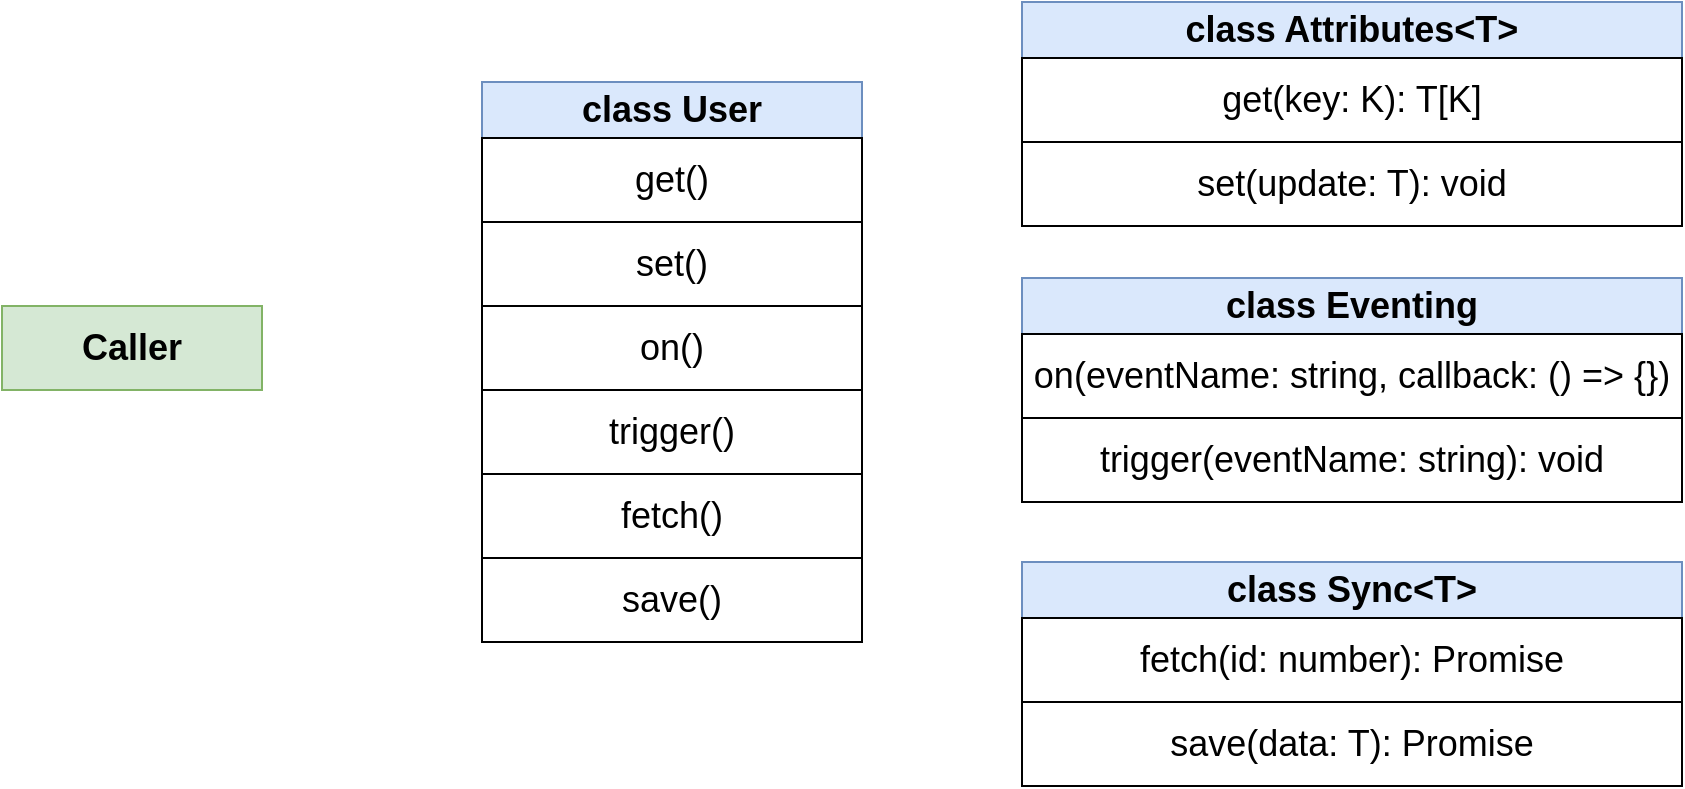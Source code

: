 <mxfile>
    <diagram id="bhLh6pWA36SdqNL8CHpa" name="01 - api">
        <mxGraphModel dx="1492" dy="842" grid="1" gridSize="10" guides="1" tooltips="1" connect="1" arrows="1" fold="1" page="1" pageScale="1" pageWidth="1169" pageHeight="827" math="0" shadow="0">
            <root>
                <mxCell id="0"/>
                <mxCell id="1" parent="0"/>
                <mxCell id="19" value="class User" style="rounded=0;whiteSpace=wrap;html=1;fontSize=18;align=center;fillColor=#dae8fc;strokeColor=#6c8ebf;fontStyle=1" vertex="1" parent="1">
                    <mxGeometry x="410" y="250" width="190" height="28" as="geometry"/>
                </mxCell>
                <mxCell id="20" value="get()" style="rounded=0;whiteSpace=wrap;html=1;fontSize=18;align=center;fontStyle=0;" vertex="1" parent="1">
                    <mxGeometry x="410" y="278" width="190" height="42" as="geometry"/>
                </mxCell>
                <mxCell id="21" value="set()" style="rounded=0;whiteSpace=wrap;html=1;fontSize=18;align=center;fontStyle=0" vertex="1" parent="1">
                    <mxGeometry x="410" y="320" width="190" height="42" as="geometry"/>
                </mxCell>
                <mxCell id="22" value="on()" style="rounded=0;whiteSpace=wrap;html=1;fontSize=18;align=center;fontStyle=0;" vertex="1" parent="1">
                    <mxGeometry x="410" y="362" width="190" height="42" as="geometry"/>
                </mxCell>
                <mxCell id="23" value="trigger()" style="rounded=0;whiteSpace=wrap;html=1;fontSize=18;align=center;fontStyle=0;" vertex="1" parent="1">
                    <mxGeometry x="410" y="404" width="190" height="42" as="geometry"/>
                </mxCell>
                <mxCell id="24" value="fetch()" style="rounded=0;whiteSpace=wrap;html=1;fontSize=18;align=center;fontStyle=0" vertex="1" parent="1">
                    <mxGeometry x="410" y="446" width="190" height="42" as="geometry"/>
                </mxCell>
                <mxCell id="25" value="save()" style="rounded=0;whiteSpace=wrap;html=1;fontSize=18;align=center;fontStyle=0" vertex="1" parent="1">
                    <mxGeometry x="410" y="488" width="190" height="42" as="geometry"/>
                </mxCell>
                <mxCell id="26" value="class Attributes&amp;lt;T&amp;gt;" style="rounded=0;whiteSpace=wrap;html=1;fontSize=18;align=center;fillColor=#dae8fc;strokeColor=#6c8ebf;fontStyle=1" vertex="1" parent="1">
                    <mxGeometry x="680" y="210" width="330" height="28" as="geometry"/>
                </mxCell>
                <mxCell id="27" value="get(key: K): T[K]" style="rounded=0;whiteSpace=wrap;html=1;fontSize=18;align=center;fontStyle=0" vertex="1" parent="1">
                    <mxGeometry x="680" y="238" width="330" height="42" as="geometry"/>
                </mxCell>
                <mxCell id="28" value="set(update: T): void" style="rounded=0;whiteSpace=wrap;html=1;fontSize=18;align=center;fontStyle=0" vertex="1" parent="1">
                    <mxGeometry x="680" y="280" width="330" height="42" as="geometry"/>
                </mxCell>
                <mxCell id="29" value="class Eventing" style="rounded=0;whiteSpace=wrap;html=1;fontSize=18;align=center;fillColor=#dae8fc;strokeColor=#6c8ebf;fontStyle=1" vertex="1" parent="1">
                    <mxGeometry x="680" y="348" width="330" height="28" as="geometry"/>
                </mxCell>
                <mxCell id="30" value="on(eventName: string, callback: () =&amp;gt; {})" style="rounded=0;whiteSpace=wrap;html=1;fontSize=18;align=center;fontStyle=0" vertex="1" parent="1">
                    <mxGeometry x="680" y="376" width="330" height="42" as="geometry"/>
                </mxCell>
                <mxCell id="31" value="trigger(eventName: string): void" style="rounded=0;whiteSpace=wrap;html=1;fontSize=18;align=center;fontStyle=0" vertex="1" parent="1">
                    <mxGeometry x="680" y="418" width="330" height="42" as="geometry"/>
                </mxCell>
                <mxCell id="32" value="class Sync&amp;lt;T&amp;gt;" style="rounded=0;whiteSpace=wrap;html=1;fontSize=18;align=center;fillColor=#dae8fc;strokeColor=#6c8ebf;fontStyle=1" vertex="1" parent="1">
                    <mxGeometry x="680" y="490" width="330" height="28" as="geometry"/>
                </mxCell>
                <mxCell id="33" value="fetch(id: number): Promise" style="rounded=0;whiteSpace=wrap;html=1;fontSize=18;align=center;fontStyle=0" vertex="1" parent="1">
                    <mxGeometry x="680" y="518" width="330" height="42" as="geometry"/>
                </mxCell>
                <mxCell id="34" value="save(data: T): Promise" style="rounded=0;whiteSpace=wrap;html=1;fontSize=18;align=center;fontStyle=0" vertex="1" parent="1">
                    <mxGeometry x="680" y="560" width="330" height="42" as="geometry"/>
                </mxCell>
                <mxCell id="35" value="Caller" style="rounded=0;whiteSpace=wrap;html=1;fontSize=18;align=center;fontStyle=1;fillColor=#d5e8d4;strokeColor=#82b366;" vertex="1" parent="1">
                    <mxGeometry x="170" y="362" width="130" height="42" as="geometry"/>
                </mxCell>
            </root>
        </mxGraphModel>
    </diagram>
</mxfile>